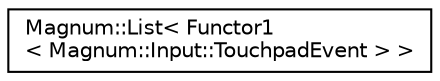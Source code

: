 digraph "圖形化之類別階層"
{
  edge [fontname="Helvetica",fontsize="10",labelfontname="Helvetica",labelfontsize="10"];
  node [fontname="Helvetica",fontsize="10",shape=record];
  rankdir="LR";
  Node1 [label="Magnum::List\< Functor1\l\< Magnum::Input::TouchpadEvent \> \>",height=0.2,width=0.4,color="black", fillcolor="white", style="filled",URL="$class_magnum_1_1_list.html"];
}
